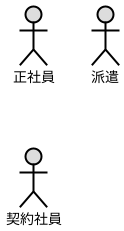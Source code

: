 @startuml アクター
    actor 正社員 as person#DDDDDD;line:black;line.bold;
    actor 派遣 as person2#DDDDDD;line:black;line.bold;
    actor 契約社員 as person3#DDDDDD;line:black;line.bold;
    
@enduml